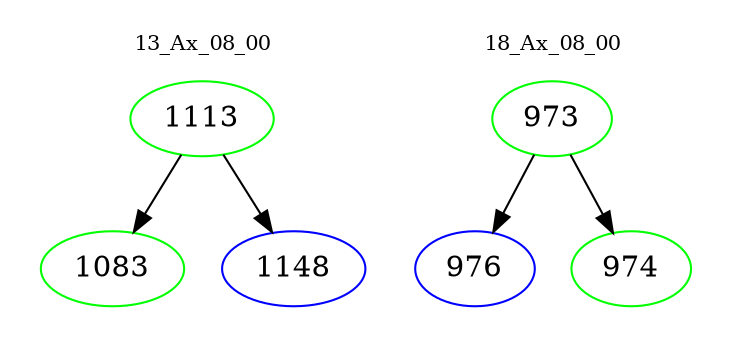digraph{
subgraph cluster_0 {
color = white
label = "13_Ax_08_00";
fontsize=10;
T0_1113 [label="1113", color="green"]
T0_1113 -> T0_1083 [color="black"]
T0_1083 [label="1083", color="green"]
T0_1113 -> T0_1148 [color="black"]
T0_1148 [label="1148", color="blue"]
}
subgraph cluster_1 {
color = white
label = "18_Ax_08_00";
fontsize=10;
T1_973 [label="973", color="green"]
T1_973 -> T1_976 [color="black"]
T1_976 [label="976", color="blue"]
T1_973 -> T1_974 [color="black"]
T1_974 [label="974", color="green"]
}
}
